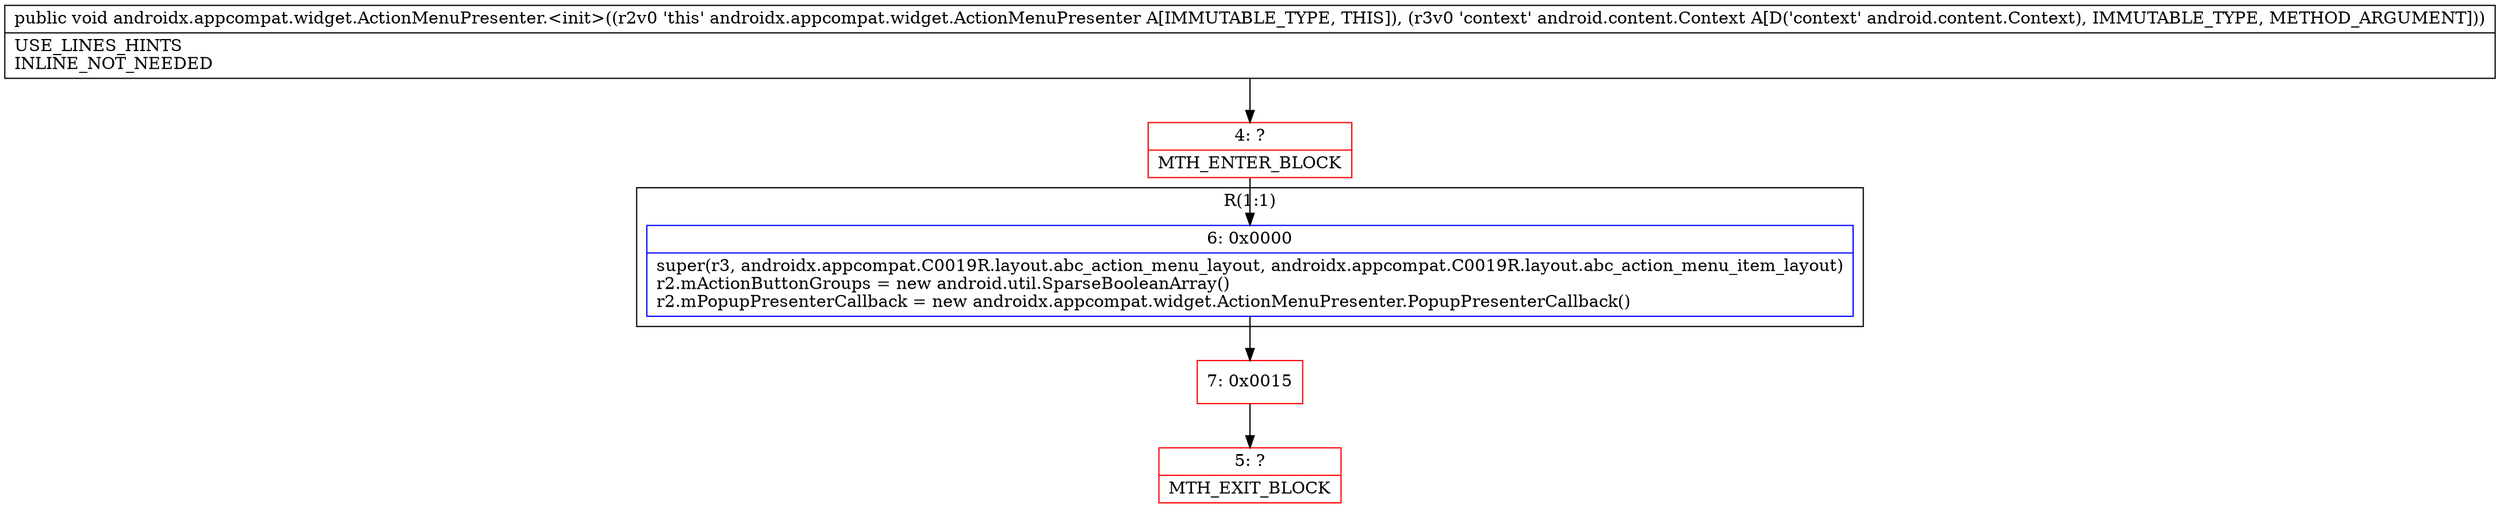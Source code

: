 digraph "CFG forandroidx.appcompat.widget.ActionMenuPresenter.\<init\>(Landroid\/content\/Context;)V" {
subgraph cluster_Region_1812227785 {
label = "R(1:1)";
node [shape=record,color=blue];
Node_6 [shape=record,label="{6\:\ 0x0000|super(r3, androidx.appcompat.C0019R.layout.abc_action_menu_layout, androidx.appcompat.C0019R.layout.abc_action_menu_item_layout)\lr2.mActionButtonGroups = new android.util.SparseBooleanArray()\lr2.mPopupPresenterCallback = new androidx.appcompat.widget.ActionMenuPresenter.PopupPresenterCallback()\l}"];
}
Node_4 [shape=record,color=red,label="{4\:\ ?|MTH_ENTER_BLOCK\l}"];
Node_7 [shape=record,color=red,label="{7\:\ 0x0015}"];
Node_5 [shape=record,color=red,label="{5\:\ ?|MTH_EXIT_BLOCK\l}"];
MethodNode[shape=record,label="{public void androidx.appcompat.widget.ActionMenuPresenter.\<init\>((r2v0 'this' androidx.appcompat.widget.ActionMenuPresenter A[IMMUTABLE_TYPE, THIS]), (r3v0 'context' android.content.Context A[D('context' android.content.Context), IMMUTABLE_TYPE, METHOD_ARGUMENT]))  | USE_LINES_HINTS\lINLINE_NOT_NEEDED\l}"];
MethodNode -> Node_4;Node_6 -> Node_7;
Node_4 -> Node_6;
Node_7 -> Node_5;
}

